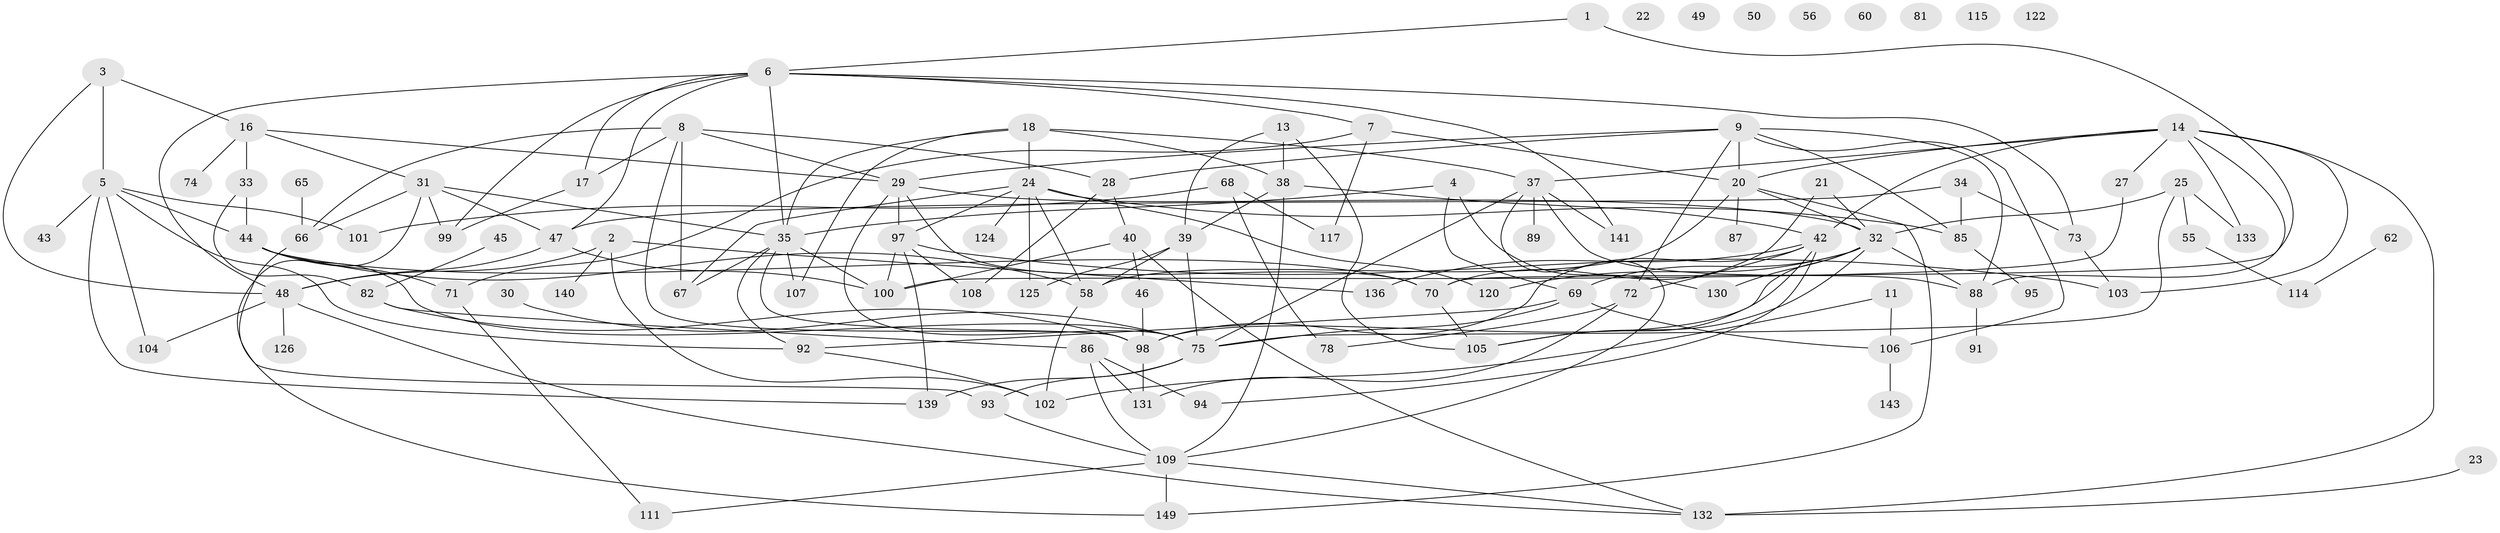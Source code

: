 // original degree distribution, {2: 0.24161073825503357, 3: 0.20134228187919462, 5: 0.08053691275167785, 6: 0.06040268456375839, 4: 0.2080536912751678, 0: 0.04697986577181208, 1: 0.1342281879194631, 7: 0.026845637583892617}
// Generated by graph-tools (version 1.1) at 2025/41/03/06/25 10:41:21]
// undirected, 104 vertices, 178 edges
graph export_dot {
graph [start="1"]
  node [color=gray90,style=filled];
  1;
  2 [super="+15"];
  3;
  4 [super="+19"];
  5 [super="+10"];
  6 [super="+79"];
  7;
  8 [super="+51"];
  9 [super="+12"];
  11;
  13;
  14 [super="+76"];
  16 [super="+36"];
  17;
  18 [super="+53"];
  20 [super="+84"];
  21;
  22;
  23 [super="+63"];
  24 [super="+26"];
  25 [super="+138"];
  27;
  28;
  29 [super="+83"];
  30;
  31;
  32 [super="+41"];
  33 [super="+54"];
  34 [super="+61"];
  35 [super="+110"];
  37 [super="+127"];
  38 [super="+144"];
  39 [super="+77"];
  40;
  42 [super="+57"];
  43 [super="+123"];
  44 [super="+129"];
  45;
  46 [super="+59"];
  47 [super="+52"];
  48 [super="+116"];
  49;
  50 [super="+64"];
  55;
  56;
  58 [super="+90"];
  60;
  62;
  65;
  66 [super="+96"];
  67 [super="+128"];
  68;
  69 [super="+80"];
  70 [super="+148"];
  71;
  72 [super="+146"];
  73;
  74;
  75 [super="+145"];
  78 [super="+112"];
  81;
  82 [super="+147"];
  85;
  86;
  87;
  88 [super="+134"];
  89;
  91;
  92;
  93 [super="+121"];
  94;
  95;
  97 [super="+137"];
  98;
  99;
  100 [super="+119"];
  101;
  102;
  103;
  104;
  105;
  106 [super="+118"];
  107;
  108;
  109 [super="+113"];
  111 [super="+142"];
  114;
  115;
  117;
  120;
  122;
  124;
  125;
  126;
  130;
  131;
  132 [super="+135"];
  133;
  136;
  139;
  140;
  141;
  143;
  149;
  1 -- 6;
  1 -- 70;
  2 -- 136;
  2 -- 140;
  2 -- 102;
  2 -- 48;
  3 -- 5;
  3 -- 48;
  3 -- 16;
  4 -- 130 [weight=2];
  4 -- 35;
  4 -- 69;
  5 -- 92;
  5 -- 139;
  5 -- 44;
  5 -- 104;
  5 -- 101;
  5 -- 43;
  6 -- 7;
  6 -- 35;
  6 -- 47;
  6 -- 141;
  6 -- 48;
  6 -- 17;
  6 -- 99;
  6 -- 73;
  7 -- 71;
  7 -- 117;
  7 -- 20;
  8 -- 28;
  8 -- 17;
  8 -- 98;
  8 -- 29;
  8 -- 67;
  8 -- 66;
  9 -- 28;
  9 -- 72;
  9 -- 85;
  9 -- 106;
  9 -- 29;
  9 -- 88;
  9 -- 20;
  11 -- 102;
  11 -- 106;
  13 -- 105;
  13 -- 39;
  13 -- 38;
  14 -- 20;
  14 -- 133;
  14 -- 132;
  14 -- 103;
  14 -- 88;
  14 -- 42;
  14 -- 27;
  14 -- 37;
  16 -- 31;
  16 -- 74;
  16 -- 29;
  16 -- 33;
  17 -- 99;
  18 -- 35;
  18 -- 107;
  18 -- 24;
  18 -- 37;
  18 -- 38;
  20 -- 32;
  20 -- 149;
  20 -- 87;
  20 -- 58;
  21 -- 70;
  21 -- 32;
  23 -- 132;
  24 -- 120;
  24 -- 124;
  24 -- 97;
  24 -- 67;
  24 -- 85;
  24 -- 58;
  24 -- 125;
  25 -- 32;
  25 -- 55;
  25 -- 75;
  25 -- 133;
  27 -- 100;
  28 -- 40;
  28 -- 108;
  29 -- 75;
  29 -- 97;
  29 -- 70;
  29 -- 32;
  30 -- 75;
  31 -- 47;
  31 -- 99;
  31 -- 149;
  31 -- 35;
  31 -- 66;
  32 -- 69;
  32 -- 105;
  32 -- 120;
  32 -- 98;
  32 -- 130;
  32 -- 88;
  33 -- 82;
  33 -- 44;
  34 -- 73;
  34 -- 85;
  34 -- 47;
  35 -- 67;
  35 -- 98;
  35 -- 107;
  35 -- 92;
  35 -- 100;
  37 -- 89;
  37 -- 141;
  37 -- 75;
  37 -- 88;
  37 -- 109;
  38 -- 42;
  38 -- 109;
  38 -- 39;
  39 -- 58;
  39 -- 125;
  39 -- 75;
  40 -- 46;
  40 -- 132;
  40 -- 100;
  42 -- 72;
  42 -- 94;
  42 -- 136;
  42 -- 105;
  42 -- 98;
  44 -- 71;
  44 -- 58;
  44 -- 70;
  44 -- 75;
  45 -- 82;
  46 -- 98;
  47 -- 100;
  47 -- 48;
  48 -- 104;
  48 -- 126;
  48 -- 132;
  55 -- 114;
  58 -- 102;
  62 -- 114;
  65 -- 66;
  66 -- 93;
  68 -- 78;
  68 -- 101;
  68 -- 117;
  69 -- 106;
  69 -- 92;
  69 -- 75;
  70 -- 105;
  71 -- 111;
  72 -- 78;
  72 -- 131;
  73 -- 103;
  75 -- 139;
  75 -- 93;
  82 -- 98;
  82 -- 86;
  85 -- 95;
  86 -- 94;
  86 -- 131;
  86 -- 109;
  88 -- 91;
  92 -- 102;
  93 -- 109;
  97 -- 103;
  97 -- 108;
  97 -- 139;
  97 -- 100;
  98 -- 131;
  106 -- 143;
  109 -- 132;
  109 -- 111;
  109 -- 149;
}
